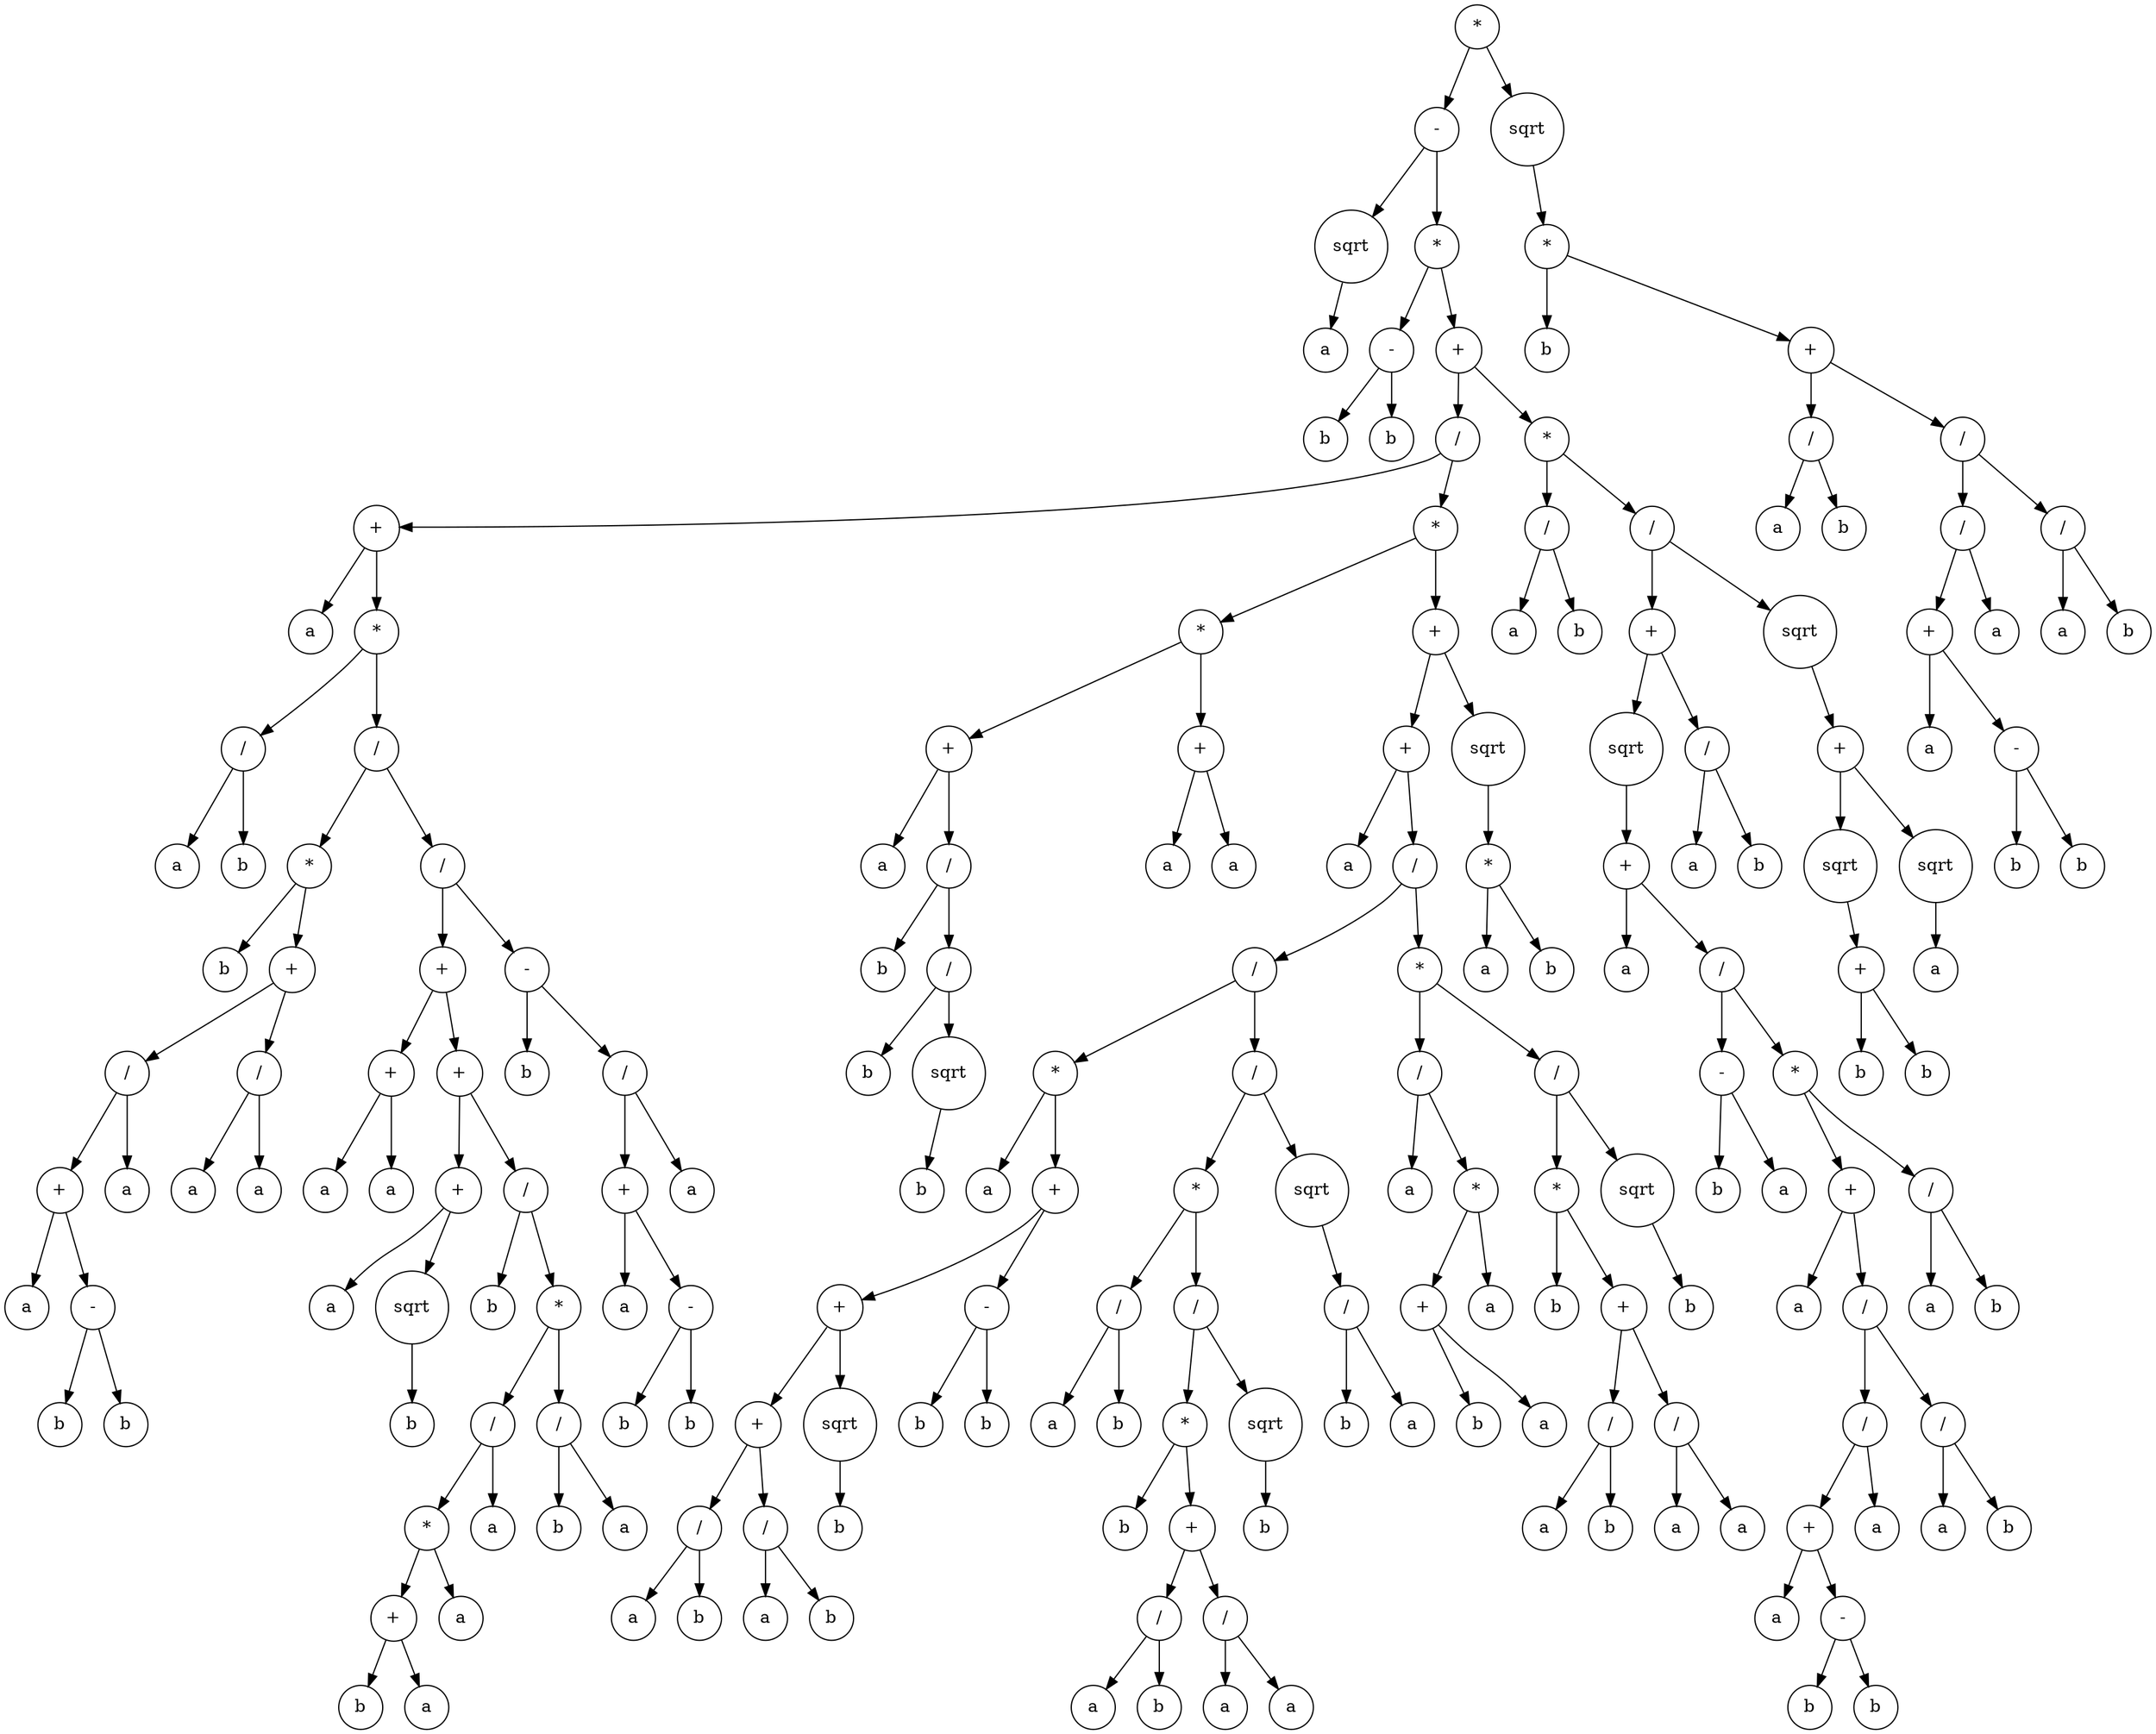 digraph g {
graph [ordering=out];
node [shape=circle];
n[label = "*"];
n0[label = "-"];
n00[label = "sqrt"];
n000[label = "a"];
n00 -> n000;
n0 -> n00;
n01[label = "*"];
n010[label = "-"];
n0100[label = "b"];
n010 -> n0100;
n0101[label = "b"];
n010 -> n0101;
n01 -> n010;
n011[label = "+"];
n0110[label = "/"];
n01100[label = "+"];
n011000[label = "a"];
n01100 -> n011000;
n011001[label = "*"];
n0110010[label = "/"];
n01100100[label = "a"];
n0110010 -> n01100100;
n01100101[label = "b"];
n0110010 -> n01100101;
n011001 -> n0110010;
n0110011[label = "/"];
n01100110[label = "*"];
n011001100[label = "b"];
n01100110 -> n011001100;
n011001101[label = "+"];
n0110011010[label = "/"];
n01100110100[label = "+"];
n011001101000[label = "a"];
n01100110100 -> n011001101000;
n011001101001[label = "-"];
n0110011010010[label = "b"];
n011001101001 -> n0110011010010;
n0110011010011[label = "b"];
n011001101001 -> n0110011010011;
n01100110100 -> n011001101001;
n0110011010 -> n01100110100;
n01100110101[label = "a"];
n0110011010 -> n01100110101;
n011001101 -> n0110011010;
n0110011011[label = "/"];
n01100110110[label = "a"];
n0110011011 -> n01100110110;
n01100110111[label = "a"];
n0110011011 -> n01100110111;
n011001101 -> n0110011011;
n01100110 -> n011001101;
n0110011 -> n01100110;
n01100111[label = "/"];
n011001110[label = "+"];
n0110011100[label = "+"];
n01100111000[label = "a"];
n0110011100 -> n01100111000;
n01100111001[label = "a"];
n0110011100 -> n01100111001;
n011001110 -> n0110011100;
n0110011101[label = "+"];
n01100111010[label = "+"];
n011001110100[label = "a"];
n01100111010 -> n011001110100;
n011001110101[label = "sqrt"];
n0110011101010[label = "b"];
n011001110101 -> n0110011101010;
n01100111010 -> n011001110101;
n0110011101 -> n01100111010;
n01100111011[label = "/"];
n011001110110[label = "b"];
n01100111011 -> n011001110110;
n011001110111[label = "*"];
n0110011101110[label = "/"];
n01100111011100[label = "*"];
n011001110111000[label = "+"];
n0110011101110000[label = "b"];
n011001110111000 -> n0110011101110000;
n0110011101110001[label = "a"];
n011001110111000 -> n0110011101110001;
n01100111011100 -> n011001110111000;
n011001110111001[label = "a"];
n01100111011100 -> n011001110111001;
n0110011101110 -> n01100111011100;
n01100111011101[label = "a"];
n0110011101110 -> n01100111011101;
n011001110111 -> n0110011101110;
n0110011101111[label = "/"];
n01100111011110[label = "b"];
n0110011101111 -> n01100111011110;
n01100111011111[label = "a"];
n0110011101111 -> n01100111011111;
n011001110111 -> n0110011101111;
n01100111011 -> n011001110111;
n0110011101 -> n01100111011;
n011001110 -> n0110011101;
n01100111 -> n011001110;
n011001111[label = "-"];
n0110011110[label = "b"];
n011001111 -> n0110011110;
n0110011111[label = "/"];
n01100111110[label = "+"];
n011001111100[label = "a"];
n01100111110 -> n011001111100;
n011001111101[label = "-"];
n0110011111010[label = "b"];
n011001111101 -> n0110011111010;
n0110011111011[label = "b"];
n011001111101 -> n0110011111011;
n01100111110 -> n011001111101;
n0110011111 -> n01100111110;
n01100111111[label = "a"];
n0110011111 -> n01100111111;
n011001111 -> n0110011111;
n01100111 -> n011001111;
n0110011 -> n01100111;
n011001 -> n0110011;
n01100 -> n011001;
n0110 -> n01100;
n01101[label = "*"];
n011010[label = "*"];
n0110100[label = "+"];
n01101000[label = "a"];
n0110100 -> n01101000;
n01101001[label = "/"];
n011010010[label = "b"];
n01101001 -> n011010010;
n011010011[label = "/"];
n0110100110[label = "b"];
n011010011 -> n0110100110;
n0110100111[label = "sqrt"];
n01101001110[label = "b"];
n0110100111 -> n01101001110;
n011010011 -> n0110100111;
n01101001 -> n011010011;
n0110100 -> n01101001;
n011010 -> n0110100;
n0110101[label = "+"];
n01101010[label = "a"];
n0110101 -> n01101010;
n01101011[label = "a"];
n0110101 -> n01101011;
n011010 -> n0110101;
n01101 -> n011010;
n011011[label = "+"];
n0110110[label = "+"];
n01101100[label = "a"];
n0110110 -> n01101100;
n01101101[label = "/"];
n011011010[label = "/"];
n0110110100[label = "*"];
n01101101000[label = "a"];
n0110110100 -> n01101101000;
n01101101001[label = "+"];
n011011010010[label = "+"];
n0110110100100[label = "+"];
n01101101001000[label = "/"];
n011011010010000[label = "a"];
n01101101001000 -> n011011010010000;
n011011010010001[label = "b"];
n01101101001000 -> n011011010010001;
n0110110100100 -> n01101101001000;
n01101101001001[label = "/"];
n011011010010010[label = "a"];
n01101101001001 -> n011011010010010;
n011011010010011[label = "b"];
n01101101001001 -> n011011010010011;
n0110110100100 -> n01101101001001;
n011011010010 -> n0110110100100;
n0110110100101[label = "sqrt"];
n01101101001010[label = "b"];
n0110110100101 -> n01101101001010;
n011011010010 -> n0110110100101;
n01101101001 -> n011011010010;
n011011010011[label = "-"];
n0110110100110[label = "b"];
n011011010011 -> n0110110100110;
n0110110100111[label = "b"];
n011011010011 -> n0110110100111;
n01101101001 -> n011011010011;
n0110110100 -> n01101101001;
n011011010 -> n0110110100;
n0110110101[label = "/"];
n01101101010[label = "*"];
n011011010100[label = "/"];
n0110110101000[label = "a"];
n011011010100 -> n0110110101000;
n0110110101001[label = "b"];
n011011010100 -> n0110110101001;
n01101101010 -> n011011010100;
n011011010101[label = "/"];
n0110110101010[label = "*"];
n01101101010100[label = "b"];
n0110110101010 -> n01101101010100;
n01101101010101[label = "+"];
n011011010101010[label = "/"];
n0110110101010100[label = "a"];
n011011010101010 -> n0110110101010100;
n0110110101010101[label = "b"];
n011011010101010 -> n0110110101010101;
n01101101010101 -> n011011010101010;
n011011010101011[label = "/"];
n0110110101010110[label = "a"];
n011011010101011 -> n0110110101010110;
n0110110101010111[label = "a"];
n011011010101011 -> n0110110101010111;
n01101101010101 -> n011011010101011;
n0110110101010 -> n01101101010101;
n011011010101 -> n0110110101010;
n0110110101011[label = "sqrt"];
n01101101010110[label = "b"];
n0110110101011 -> n01101101010110;
n011011010101 -> n0110110101011;
n01101101010 -> n011011010101;
n0110110101 -> n01101101010;
n01101101011[label = "sqrt"];
n011011010110[label = "/"];
n0110110101100[label = "b"];
n011011010110 -> n0110110101100;
n0110110101101[label = "a"];
n011011010110 -> n0110110101101;
n01101101011 -> n011011010110;
n0110110101 -> n01101101011;
n011011010 -> n0110110101;
n01101101 -> n011011010;
n011011011[label = "*"];
n0110110110[label = "/"];
n01101101100[label = "a"];
n0110110110 -> n01101101100;
n01101101101[label = "*"];
n011011011010[label = "+"];
n0110110110100[label = "b"];
n011011011010 -> n0110110110100;
n0110110110101[label = "a"];
n011011011010 -> n0110110110101;
n01101101101 -> n011011011010;
n011011011011[label = "a"];
n01101101101 -> n011011011011;
n0110110110 -> n01101101101;
n011011011 -> n0110110110;
n0110110111[label = "/"];
n01101101110[label = "*"];
n011011011100[label = "b"];
n01101101110 -> n011011011100;
n011011011101[label = "+"];
n0110110111010[label = "/"];
n01101101110100[label = "a"];
n0110110111010 -> n01101101110100;
n01101101110101[label = "b"];
n0110110111010 -> n01101101110101;
n011011011101 -> n0110110111010;
n0110110111011[label = "/"];
n01101101110110[label = "a"];
n0110110111011 -> n01101101110110;
n01101101110111[label = "a"];
n0110110111011 -> n01101101110111;
n011011011101 -> n0110110111011;
n01101101110 -> n011011011101;
n0110110111 -> n01101101110;
n01101101111[label = "sqrt"];
n011011011110[label = "b"];
n01101101111 -> n011011011110;
n0110110111 -> n01101101111;
n011011011 -> n0110110111;
n01101101 -> n011011011;
n0110110 -> n01101101;
n011011 -> n0110110;
n0110111[label = "sqrt"];
n01101110[label = "*"];
n011011100[label = "a"];
n01101110 -> n011011100;
n011011101[label = "b"];
n01101110 -> n011011101;
n0110111 -> n01101110;
n011011 -> n0110111;
n01101 -> n011011;
n0110 -> n01101;
n011 -> n0110;
n0111[label = "*"];
n01110[label = "/"];
n011100[label = "a"];
n01110 -> n011100;
n011101[label = "b"];
n01110 -> n011101;
n0111 -> n01110;
n01111[label = "/"];
n011110[label = "+"];
n0111100[label = "sqrt"];
n01111000[label = "+"];
n011110000[label = "a"];
n01111000 -> n011110000;
n011110001[label = "/"];
n0111100010[label = "-"];
n01111000100[label = "b"];
n0111100010 -> n01111000100;
n01111000101[label = "a"];
n0111100010 -> n01111000101;
n011110001 -> n0111100010;
n0111100011[label = "*"];
n01111000110[label = "+"];
n011110001100[label = "a"];
n01111000110 -> n011110001100;
n011110001101[label = "/"];
n0111100011010[label = "/"];
n01111000110100[label = "+"];
n011110001101000[label = "a"];
n01111000110100 -> n011110001101000;
n011110001101001[label = "-"];
n0111100011010010[label = "b"];
n011110001101001 -> n0111100011010010;
n0111100011010011[label = "b"];
n011110001101001 -> n0111100011010011;
n01111000110100 -> n011110001101001;
n0111100011010 -> n01111000110100;
n01111000110101[label = "a"];
n0111100011010 -> n01111000110101;
n011110001101 -> n0111100011010;
n0111100011011[label = "/"];
n01111000110110[label = "a"];
n0111100011011 -> n01111000110110;
n01111000110111[label = "b"];
n0111100011011 -> n01111000110111;
n011110001101 -> n0111100011011;
n01111000110 -> n011110001101;
n0111100011 -> n01111000110;
n01111000111[label = "/"];
n011110001110[label = "a"];
n01111000111 -> n011110001110;
n011110001111[label = "b"];
n01111000111 -> n011110001111;
n0111100011 -> n01111000111;
n011110001 -> n0111100011;
n01111000 -> n011110001;
n0111100 -> n01111000;
n011110 -> n0111100;
n0111101[label = "/"];
n01111010[label = "a"];
n0111101 -> n01111010;
n01111011[label = "b"];
n0111101 -> n01111011;
n011110 -> n0111101;
n01111 -> n011110;
n011111[label = "sqrt"];
n0111110[label = "+"];
n01111100[label = "sqrt"];
n011111000[label = "+"];
n0111110000[label = "b"];
n011111000 -> n0111110000;
n0111110001[label = "b"];
n011111000 -> n0111110001;
n01111100 -> n011111000;
n0111110 -> n01111100;
n01111101[label = "sqrt"];
n011111010[label = "a"];
n01111101 -> n011111010;
n0111110 -> n01111101;
n011111 -> n0111110;
n01111 -> n011111;
n0111 -> n01111;
n011 -> n0111;
n01 -> n011;
n0 -> n01;
n -> n0;
n1[label = "sqrt"];
n10[label = "*"];
n100[label = "b"];
n10 -> n100;
n101[label = "+"];
n1010[label = "/"];
n10100[label = "a"];
n1010 -> n10100;
n10101[label = "b"];
n1010 -> n10101;
n101 -> n1010;
n1011[label = "/"];
n10110[label = "/"];
n101100[label = "+"];
n1011000[label = "a"];
n101100 -> n1011000;
n1011001[label = "-"];
n10110010[label = "b"];
n1011001 -> n10110010;
n10110011[label = "b"];
n1011001 -> n10110011;
n101100 -> n1011001;
n10110 -> n101100;
n101101[label = "a"];
n10110 -> n101101;
n1011 -> n10110;
n10111[label = "/"];
n101110[label = "a"];
n10111 -> n101110;
n101111[label = "b"];
n10111 -> n101111;
n1011 -> n10111;
n101 -> n1011;
n10 -> n101;
n1 -> n10;
n -> n1;
}
